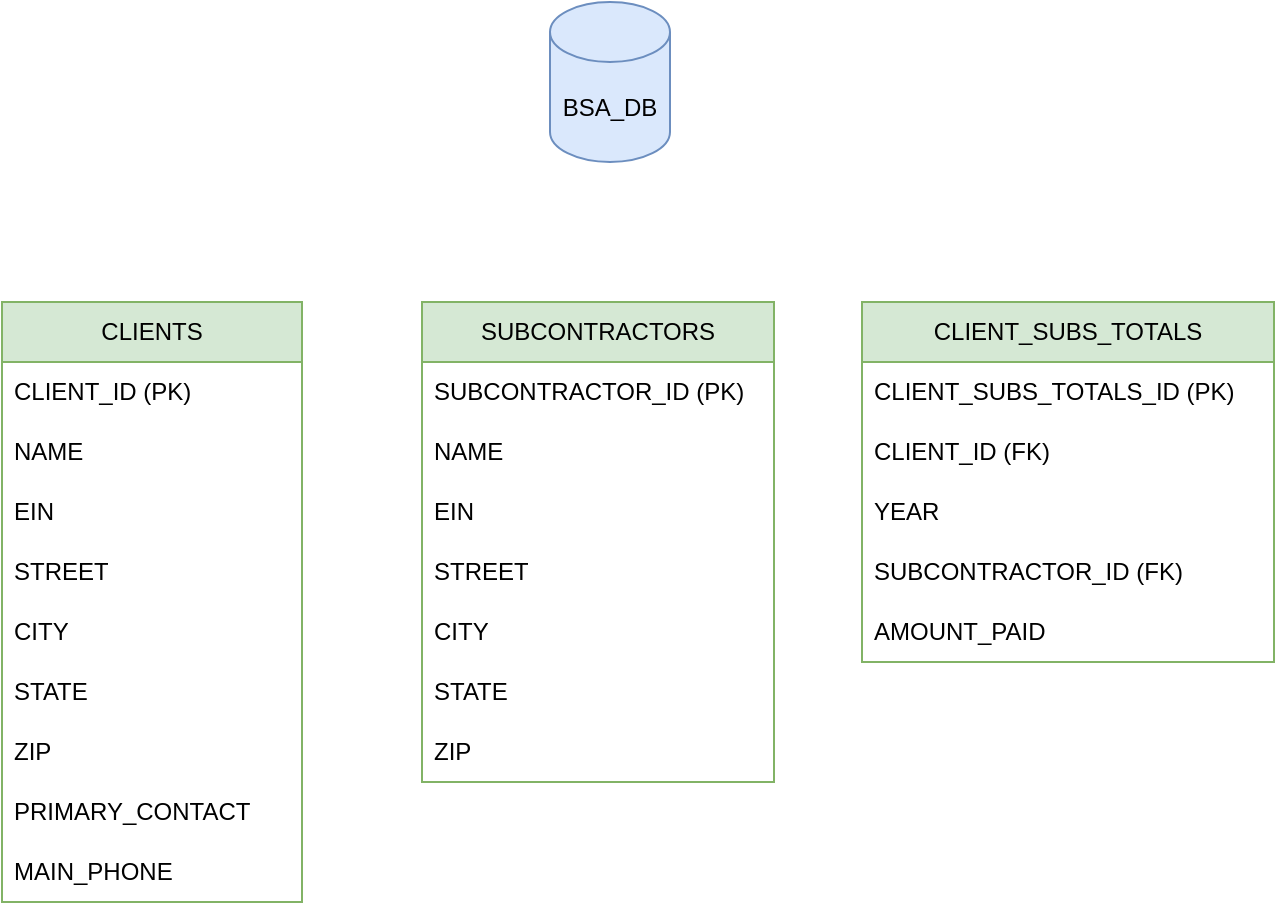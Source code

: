 <mxfile version="22.0.6" type="device">
  <diagram id="C5RBs43oDa-KdzZeNtuy" name="Page-1">
    <mxGraphModel dx="1434" dy="790" grid="1" gridSize="10" guides="1" tooltips="1" connect="1" arrows="1" fold="1" page="1" pageScale="1" pageWidth="827" pageHeight="1169" math="0" shadow="0">
      <root>
        <mxCell id="WIyWlLk6GJQsqaUBKTNV-0" />
        <mxCell id="WIyWlLk6GJQsqaUBKTNV-1" parent="WIyWlLk6GJQsqaUBKTNV-0" />
        <mxCell id="aTBJTJOY20ljRd25oRGP-0" value="BSA_DB" style="shape=cylinder3;whiteSpace=wrap;html=1;boundedLbl=1;backgroundOutline=1;size=15;fillColor=#dae8fc;strokeColor=#6c8ebf;" parent="WIyWlLk6GJQsqaUBKTNV-1" vertex="1">
          <mxGeometry x="384" y="10" width="60" height="80" as="geometry" />
        </mxCell>
        <mxCell id="aTBJTJOY20ljRd25oRGP-3" value="CLIENTS" style="swimlane;fontStyle=0;childLayout=stackLayout;horizontal=1;startSize=30;horizontalStack=0;resizeParent=1;resizeParentMax=0;resizeLast=0;collapsible=1;marginBottom=0;whiteSpace=wrap;html=1;fillColor=#d5e8d4;strokeColor=#82b366;" parent="WIyWlLk6GJQsqaUBKTNV-1" vertex="1">
          <mxGeometry x="110" y="160" width="150" height="300" as="geometry" />
        </mxCell>
        <mxCell id="aTBJTJOY20ljRd25oRGP-4" value="CLIENT_ID (PK)" style="text;strokeColor=none;fillColor=none;align=left;verticalAlign=middle;spacingLeft=4;spacingRight=4;overflow=hidden;points=[[0,0.5],[1,0.5]];portConstraint=eastwest;rotatable=0;whiteSpace=wrap;html=1;" parent="aTBJTJOY20ljRd25oRGP-3" vertex="1">
          <mxGeometry y="30" width="150" height="30" as="geometry" />
        </mxCell>
        <mxCell id="aTBJTJOY20ljRd25oRGP-5" value="NAME" style="text;strokeColor=none;fillColor=none;align=left;verticalAlign=middle;spacingLeft=4;spacingRight=4;overflow=hidden;points=[[0,0.5],[1,0.5]];portConstraint=eastwest;rotatable=0;whiteSpace=wrap;html=1;" parent="aTBJTJOY20ljRd25oRGP-3" vertex="1">
          <mxGeometry y="60" width="150" height="30" as="geometry" />
        </mxCell>
        <mxCell id="aTBJTJOY20ljRd25oRGP-6" value="EIN" style="text;strokeColor=none;fillColor=none;align=left;verticalAlign=middle;spacingLeft=4;spacingRight=4;overflow=hidden;points=[[0,0.5],[1,0.5]];portConstraint=eastwest;rotatable=0;whiteSpace=wrap;html=1;" parent="aTBJTJOY20ljRd25oRGP-3" vertex="1">
          <mxGeometry y="90" width="150" height="30" as="geometry" />
        </mxCell>
        <mxCell id="YkB3oGsNfY2wZR8Sj0_S-6" value="STREET" style="text;strokeColor=none;fillColor=none;align=left;verticalAlign=middle;spacingLeft=4;spacingRight=4;overflow=hidden;points=[[0,0.5],[1,0.5]];portConstraint=eastwest;rotatable=0;whiteSpace=wrap;html=1;" vertex="1" parent="aTBJTJOY20ljRd25oRGP-3">
          <mxGeometry y="120" width="150" height="30" as="geometry" />
        </mxCell>
        <mxCell id="YkB3oGsNfY2wZR8Sj0_S-5" value="CITY" style="text;strokeColor=none;fillColor=none;align=left;verticalAlign=middle;spacingLeft=4;spacingRight=4;overflow=hidden;points=[[0,0.5],[1,0.5]];portConstraint=eastwest;rotatable=0;whiteSpace=wrap;html=1;" vertex="1" parent="aTBJTJOY20ljRd25oRGP-3">
          <mxGeometry y="150" width="150" height="30" as="geometry" />
        </mxCell>
        <mxCell id="YkB3oGsNfY2wZR8Sj0_S-4" value="STATE" style="text;strokeColor=none;fillColor=none;align=left;verticalAlign=middle;spacingLeft=4;spacingRight=4;overflow=hidden;points=[[0,0.5],[1,0.5]];portConstraint=eastwest;rotatable=0;whiteSpace=wrap;html=1;" vertex="1" parent="aTBJTJOY20ljRd25oRGP-3">
          <mxGeometry y="180" width="150" height="30" as="geometry" />
        </mxCell>
        <mxCell id="YkB3oGsNfY2wZR8Sj0_S-3" value="ZIP" style="text;strokeColor=none;fillColor=none;align=left;verticalAlign=middle;spacingLeft=4;spacingRight=4;overflow=hidden;points=[[0,0.5],[1,0.5]];portConstraint=eastwest;rotatable=0;whiteSpace=wrap;html=1;" vertex="1" parent="aTBJTJOY20ljRd25oRGP-3">
          <mxGeometry y="210" width="150" height="30" as="geometry" />
        </mxCell>
        <mxCell id="YkB3oGsNfY2wZR8Sj0_S-2" value="PRIMARY_CONTACT" style="text;strokeColor=none;fillColor=none;align=left;verticalAlign=middle;spacingLeft=4;spacingRight=4;overflow=hidden;points=[[0,0.5],[1,0.5]];portConstraint=eastwest;rotatable=0;whiteSpace=wrap;html=1;" vertex="1" parent="aTBJTJOY20ljRd25oRGP-3">
          <mxGeometry y="240" width="150" height="30" as="geometry" />
        </mxCell>
        <mxCell id="YkB3oGsNfY2wZR8Sj0_S-1" value="MAIN_PHONE" style="text;strokeColor=none;fillColor=none;align=left;verticalAlign=middle;spacingLeft=4;spacingRight=4;overflow=hidden;points=[[0,0.5],[1,0.5]];portConstraint=eastwest;rotatable=0;whiteSpace=wrap;html=1;" vertex="1" parent="aTBJTJOY20ljRd25oRGP-3">
          <mxGeometry y="270" width="150" height="30" as="geometry" />
        </mxCell>
        <mxCell id="aTBJTJOY20ljRd25oRGP-8" value="SUBCONTRACTORS" style="swimlane;fontStyle=0;childLayout=stackLayout;horizontal=1;startSize=30;horizontalStack=0;resizeParent=1;resizeParentMax=0;resizeLast=0;collapsible=1;marginBottom=0;whiteSpace=wrap;html=1;fillColor=#d5e8d4;strokeColor=#82b366;" parent="WIyWlLk6GJQsqaUBKTNV-1" vertex="1">
          <mxGeometry x="320" y="160" width="176" height="240" as="geometry" />
        </mxCell>
        <mxCell id="aTBJTJOY20ljRd25oRGP-9" value="SUBCONTRACTOR_ID (PK)" style="text;strokeColor=none;fillColor=none;align=left;verticalAlign=middle;spacingLeft=4;spacingRight=4;overflow=hidden;points=[[0,0.5],[1,0.5]];portConstraint=eastwest;rotatable=0;whiteSpace=wrap;html=1;" parent="aTBJTJOY20ljRd25oRGP-8" vertex="1">
          <mxGeometry y="30" width="176" height="30" as="geometry" />
        </mxCell>
        <mxCell id="aTBJTJOY20ljRd25oRGP-10" value="NAME" style="text;strokeColor=none;fillColor=none;align=left;verticalAlign=middle;spacingLeft=4;spacingRight=4;overflow=hidden;points=[[0,0.5],[1,0.5]];portConstraint=eastwest;rotatable=0;whiteSpace=wrap;html=1;" parent="aTBJTJOY20ljRd25oRGP-8" vertex="1">
          <mxGeometry y="60" width="176" height="30" as="geometry" />
        </mxCell>
        <mxCell id="aTBJTJOY20ljRd25oRGP-11" value="EIN" style="text;strokeColor=none;fillColor=none;align=left;verticalAlign=middle;spacingLeft=4;spacingRight=4;overflow=hidden;points=[[0,0.5],[1,0.5]];portConstraint=eastwest;rotatable=0;whiteSpace=wrap;html=1;" parent="aTBJTJOY20ljRd25oRGP-8" vertex="1">
          <mxGeometry y="90" width="176" height="30" as="geometry" />
        </mxCell>
        <mxCell id="YkB3oGsNfY2wZR8Sj0_S-7" value="STREET" style="text;strokeColor=none;fillColor=none;align=left;verticalAlign=middle;spacingLeft=4;spacingRight=4;overflow=hidden;points=[[0,0.5],[1,0.5]];portConstraint=eastwest;rotatable=0;whiteSpace=wrap;html=1;" vertex="1" parent="aTBJTJOY20ljRd25oRGP-8">
          <mxGeometry y="120" width="176" height="30" as="geometry" />
        </mxCell>
        <mxCell id="YkB3oGsNfY2wZR8Sj0_S-9" value="CITY" style="text;strokeColor=none;fillColor=none;align=left;verticalAlign=middle;spacingLeft=4;spacingRight=4;overflow=hidden;points=[[0,0.5],[1,0.5]];portConstraint=eastwest;rotatable=0;whiteSpace=wrap;html=1;" vertex="1" parent="aTBJTJOY20ljRd25oRGP-8">
          <mxGeometry y="150" width="176" height="30" as="geometry" />
        </mxCell>
        <mxCell id="YkB3oGsNfY2wZR8Sj0_S-10" value="STATE" style="text;strokeColor=none;fillColor=none;align=left;verticalAlign=middle;spacingLeft=4;spacingRight=4;overflow=hidden;points=[[0,0.5],[1,0.5]];portConstraint=eastwest;rotatable=0;whiteSpace=wrap;html=1;" vertex="1" parent="aTBJTJOY20ljRd25oRGP-8">
          <mxGeometry y="180" width="176" height="30" as="geometry" />
        </mxCell>
        <mxCell id="YkB3oGsNfY2wZR8Sj0_S-11" value="ZIP" style="text;strokeColor=none;fillColor=none;align=left;verticalAlign=middle;spacingLeft=4;spacingRight=4;overflow=hidden;points=[[0,0.5],[1,0.5]];portConstraint=eastwest;rotatable=0;whiteSpace=wrap;html=1;" vertex="1" parent="aTBJTJOY20ljRd25oRGP-8">
          <mxGeometry y="210" width="176" height="30" as="geometry" />
        </mxCell>
        <mxCell id="YkB3oGsNfY2wZR8Sj0_S-15" value="CLIENT_SUBS_TOTALS" style="swimlane;fontStyle=0;childLayout=stackLayout;horizontal=1;startSize=30;horizontalStack=0;resizeParent=1;resizeParentMax=0;resizeLast=0;collapsible=1;marginBottom=0;whiteSpace=wrap;html=1;fillColor=#d5e8d4;strokeColor=#82b366;" vertex="1" parent="WIyWlLk6GJQsqaUBKTNV-1">
          <mxGeometry x="540" y="160" width="206" height="180" as="geometry" />
        </mxCell>
        <mxCell id="YkB3oGsNfY2wZR8Sj0_S-16" value="CLIENT_SUBS_TOTALS_ID (PK)" style="text;strokeColor=none;fillColor=none;align=left;verticalAlign=middle;spacingLeft=4;spacingRight=4;overflow=hidden;points=[[0,0.5],[1,0.5]];portConstraint=eastwest;rotatable=0;whiteSpace=wrap;html=1;" vertex="1" parent="YkB3oGsNfY2wZR8Sj0_S-15">
          <mxGeometry y="30" width="206" height="30" as="geometry" />
        </mxCell>
        <mxCell id="YkB3oGsNfY2wZR8Sj0_S-17" value="CLIENT_ID (FK)" style="text;strokeColor=none;fillColor=none;align=left;verticalAlign=middle;spacingLeft=4;spacingRight=4;overflow=hidden;points=[[0,0.5],[1,0.5]];portConstraint=eastwest;rotatable=0;whiteSpace=wrap;html=1;" vertex="1" parent="YkB3oGsNfY2wZR8Sj0_S-15">
          <mxGeometry y="60" width="206" height="30" as="geometry" />
        </mxCell>
        <mxCell id="YkB3oGsNfY2wZR8Sj0_S-18" value="YEAR" style="text;strokeColor=none;fillColor=none;align=left;verticalAlign=middle;spacingLeft=4;spacingRight=4;overflow=hidden;points=[[0,0.5],[1,0.5]];portConstraint=eastwest;rotatable=0;whiteSpace=wrap;html=1;" vertex="1" parent="YkB3oGsNfY2wZR8Sj0_S-15">
          <mxGeometry y="90" width="206" height="30" as="geometry" />
        </mxCell>
        <mxCell id="YkB3oGsNfY2wZR8Sj0_S-19" value="SUBCONTRACTOR_ID (FK)" style="text;strokeColor=none;fillColor=none;align=left;verticalAlign=middle;spacingLeft=4;spacingRight=4;overflow=hidden;points=[[0,0.5],[1,0.5]];portConstraint=eastwest;rotatable=0;whiteSpace=wrap;html=1;" vertex="1" parent="YkB3oGsNfY2wZR8Sj0_S-15">
          <mxGeometry y="120" width="206" height="30" as="geometry" />
        </mxCell>
        <mxCell id="YkB3oGsNfY2wZR8Sj0_S-20" value="AMOUNT_PAID" style="text;strokeColor=none;fillColor=none;align=left;verticalAlign=middle;spacingLeft=4;spacingRight=4;overflow=hidden;points=[[0,0.5],[1,0.5]];portConstraint=eastwest;rotatable=0;whiteSpace=wrap;html=1;" vertex="1" parent="YkB3oGsNfY2wZR8Sj0_S-15">
          <mxGeometry y="150" width="206" height="30" as="geometry" />
        </mxCell>
      </root>
    </mxGraphModel>
  </diagram>
</mxfile>
